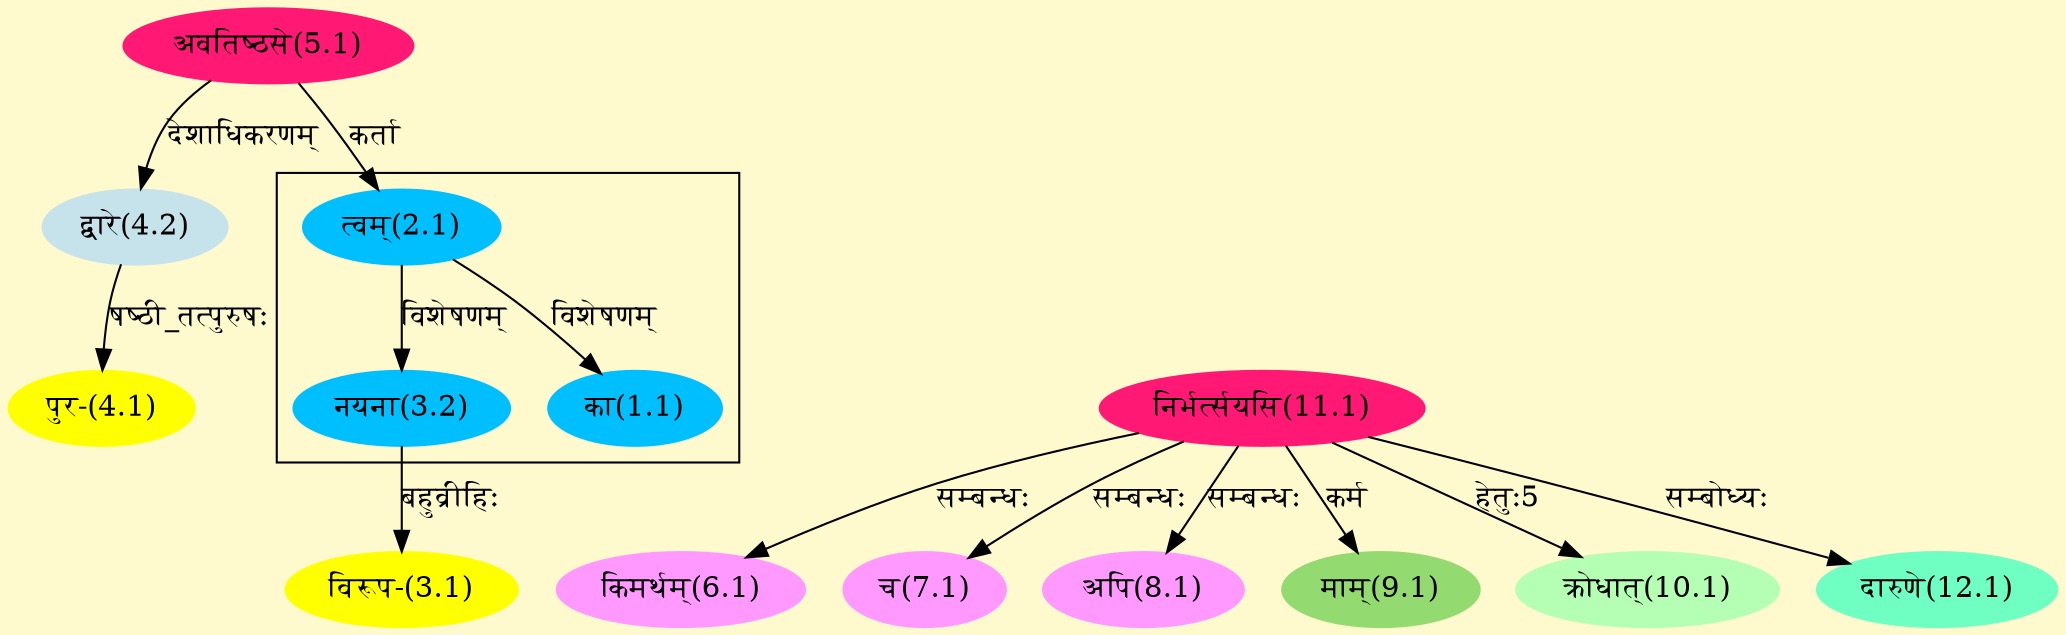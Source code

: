 digraph G{
rankdir=BT;
 compound=true;
 bgcolor="lemonchiffon1";

subgraph cluster_1{
Node1_1 [style=filled, color="#00BFFF" label = "का(1.1)"]
Node2_1 [style=filled, color="#00BFFF" label = "त्वम्(2.1)"]
Node3_2 [style=filled, color="#00BFFF" label = "नयना(3.2)"]

}
Node2_1 [style=filled, color="#00BFFF" label = "त्वम्(2.1)"]
Node5_1 [style=filled, color="#FF1975" label = "अवतिष्ठसे(5.1)"]
Node3_1 [style=filled, color="#FFFF00" label = "विरूप-(3.1)"]
Node3_2 [style=filled, color="#00BFFF" label = "नयना(3.2)"]
Node4_1 [style=filled, color="#FFFF00" label = "पुर-(4.1)"]
Node4_2 [style=filled, color="#C6E2EB" label = "द्वारे(4.2)"]
Node [style=filled, color="" label = "()"]
Node6_1 [style=filled, color="#FF99FF" label = "किमर्थम्(6.1)"]
Node11_1 [style=filled, color="#FF1975" label = "निर्भर्त्सयसि(11.1)"]
Node7_1 [style=filled, color="#FF99FF" label = "च(7.1)"]
Node8_1 [style=filled, color="#FF99FF" label = "अपि(8.1)"]
Node9_1 [style=filled, color="#93DB70" label = "माम्(9.1)"]
Node10_1 [style=filled, color="#B4FFB4" label = "क्रोधात्(10.1)"]
Node12_1 [style=filled, color="#6FFFC3" label = "दारुणे(12.1)"]
/* Start of Relations section */

Node1_1 -> Node2_1 [  label="विशेषणम्"  dir="back" ]
Node2_1 -> Node5_1 [  label="कर्ता"  dir="back" ]
Node3_1 -> Node3_2 [  label="बहुव्रीहिः"  dir="back" ]
Node3_2 -> Node2_1 [  label="विशेषणम्"  dir="back" ]
Node4_1 -> Node4_2 [  label="षष्ठी_तत्पुरुषः"  dir="back" ]
Node4_2 -> Node5_1 [  label="देशाधिकरणम्"  dir="back" ]
Node6_1 -> Node11_1 [  label="सम्बन्धः"  dir="back" ]
Node7_1 -> Node11_1 [  label="सम्बन्धः"  dir="back" ]
Node8_1 -> Node11_1 [  label="सम्बन्धः"  dir="back" ]
Node9_1 -> Node11_1 [  label="कर्म"  dir="back" ]
Node10_1 -> Node11_1 [  label="हेतुः5"  dir="back" ]
Node12_1 -> Node11_1 [  label="सम्बोध्यः"  dir="back" ]
}
